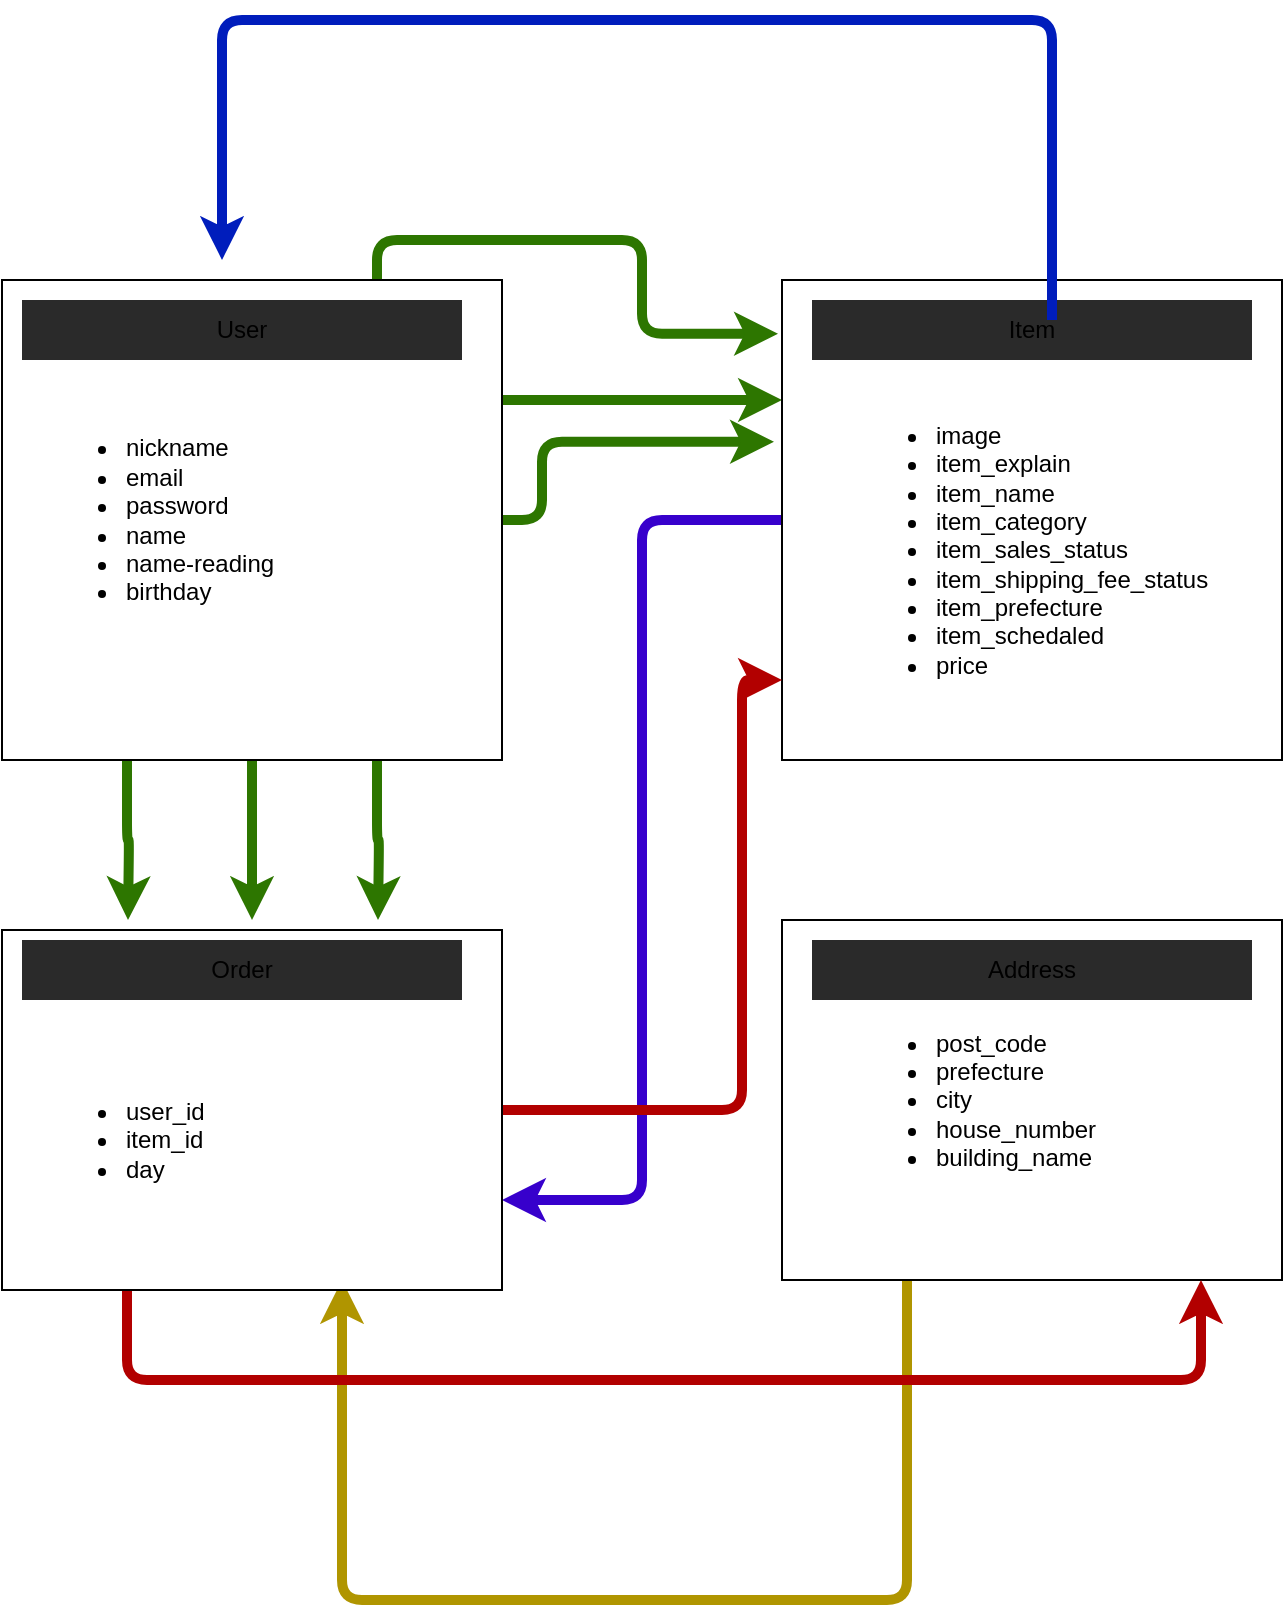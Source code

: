 <mxfile version="13.6.5">
    <diagram id="G8xU6lPmagr0DQLqDvlR" name="ページ1">
        <mxGraphModel dx="1016" dy="859" grid="1" gridSize="10" guides="1" tooltips="1" connect="1" arrows="1" fold="1" page="1" pageScale="1" pageWidth="827" pageHeight="1169" math="0" shadow="0">
            <root>
                <mxCell id="0"/>
                <mxCell id="1" parent="0"/>
                <mxCell id="2" style="edgeStyle=orthogonalEdgeStyle;rounded=1;sketch=0;orthogonalLoop=1;jettySize=auto;html=1;exitX=0.25;exitY=1;exitDx=0;exitDy=0;fillColor=#60a917;strokeColor=#2D7600;strokeWidth=5;" edge="1" parent="1" source="8">
                    <mxGeometry relative="1" as="geometry">
                        <mxPoint x="113" y="580" as="targetPoint"/>
                    </mxGeometry>
                </mxCell>
                <mxCell id="3" style="edgeStyle=orthogonalEdgeStyle;rounded=1;sketch=0;orthogonalLoop=1;jettySize=auto;html=1;exitX=0.75;exitY=1;exitDx=0;exitDy=0;fillColor=#60a917;strokeColor=#2D7600;strokeWidth=5;" edge="1" parent="1" source="8">
                    <mxGeometry relative="1" as="geometry">
                        <mxPoint x="238" y="580" as="targetPoint"/>
                    </mxGeometry>
                </mxCell>
                <mxCell id="4" style="edgeStyle=orthogonalEdgeStyle;rounded=1;sketch=0;orthogonalLoop=1;jettySize=auto;html=1;exitX=0.5;exitY=1;exitDx=0;exitDy=0;fillColor=#60a917;strokeColor=#2D7600;strokeWidth=5;" edge="1" parent="1" source="8">
                    <mxGeometry relative="1" as="geometry">
                        <mxPoint x="175" y="580" as="targetPoint"/>
                    </mxGeometry>
                </mxCell>
                <mxCell id="5" style="edgeStyle=orthogonalEdgeStyle;rounded=1;sketch=0;orthogonalLoop=1;jettySize=auto;html=1;exitX=1;exitY=0.25;exitDx=0;exitDy=0;entryX=0;entryY=0.25;entryDx=0;entryDy=0;fillColor=#60a917;strokeColor=#2D7600;strokeWidth=5;" edge="1" parent="1" source="8" target="11">
                    <mxGeometry relative="1" as="geometry"/>
                </mxCell>
                <mxCell id="6" style="edgeStyle=orthogonalEdgeStyle;rounded=1;sketch=0;orthogonalLoop=1;jettySize=auto;html=1;entryX=-0.016;entryY=0.337;entryDx=0;entryDy=0;entryPerimeter=0;fillColor=#60a917;strokeColor=#2D7600;strokeWidth=5;" edge="1" parent="1" source="8" target="11">
                    <mxGeometry relative="1" as="geometry">
                        <Array as="points">
                            <mxPoint x="320" y="380"/>
                            <mxPoint x="320" y="341"/>
                        </Array>
                    </mxGeometry>
                </mxCell>
                <mxCell id="7" style="edgeStyle=orthogonalEdgeStyle;rounded=1;sketch=0;orthogonalLoop=1;jettySize=auto;html=1;exitX=0.75;exitY=0;exitDx=0;exitDy=0;entryX=-0.008;entryY=0.112;entryDx=0;entryDy=0;entryPerimeter=0;fillColor=#60a917;strokeColor=#2D7600;strokeWidth=5;" edge="1" parent="1" source="8" target="11">
                    <mxGeometry relative="1" as="geometry"/>
                </mxCell>
                <mxCell id="8" value="" style="rounded=0;whiteSpace=wrap;html=1;sketch=0;" vertex="1" parent="1">
                    <mxGeometry x="50" y="260" width="250" height="240" as="geometry"/>
                </mxCell>
                <mxCell id="9" value="&lt;ul&gt;&lt;li&gt;nickname&lt;/li&gt;&lt;li&gt;email&lt;/li&gt;&lt;li&gt;password&lt;/li&gt;&lt;li&gt;name&lt;/li&gt;&lt;li&gt;name-reading&lt;/li&gt;&lt;li&gt;birthday&lt;/li&gt;&lt;/ul&gt;" style="text;html=1;whiteSpace=wrap;verticalAlign=middle;overflow=hidden;rounded=0;sketch=0;" vertex="1" parent="1">
                    <mxGeometry x="70" y="310" width="200" height="140" as="geometry"/>
                </mxCell>
                <mxCell id="10" style="edgeStyle=orthogonalEdgeStyle;rounded=1;sketch=0;orthogonalLoop=1;jettySize=auto;html=1;entryX=1;entryY=0.75;entryDx=0;entryDy=0;fillColor=#6a00ff;strokeColor=#3700CC;strokeWidth=5;" edge="1" parent="1" source="11" target="16">
                    <mxGeometry relative="1" as="geometry"/>
                </mxCell>
                <mxCell id="11" value="" style="rounded=0;whiteSpace=wrap;html=1;sketch=0;" vertex="1" parent="1">
                    <mxGeometry x="440" y="260" width="250" height="240" as="geometry"/>
                </mxCell>
                <mxCell id="12" style="edgeStyle=orthogonalEdgeStyle;rounded=1;sketch=0;orthogonalLoop=1;jettySize=auto;html=1;exitX=0.25;exitY=1;exitDx=0;exitDy=0;strokeWidth=5;fillColor=#e3c800;strokeColor=#B09500;" edge="1" parent="1" source="13" target="21">
                    <mxGeometry relative="1" as="geometry">
                        <Array as="points">
                            <mxPoint x="503" y="920"/>
                            <mxPoint x="220" y="920"/>
                        </Array>
                    </mxGeometry>
                </mxCell>
                <mxCell id="13" value="" style="rounded=0;whiteSpace=wrap;html=1;sketch=0;" vertex="1" parent="1">
                    <mxGeometry x="440" y="580" width="250" height="180" as="geometry"/>
                </mxCell>
                <mxCell id="14" style="edgeStyle=orthogonalEdgeStyle;rounded=1;sketch=0;orthogonalLoop=1;jettySize=auto;html=1;fillColor=#e51400;strokeColor=#B20000;strokeWidth=5;" edge="1" parent="1" source="16">
                    <mxGeometry relative="1" as="geometry">
                        <mxPoint x="440" y="460" as="targetPoint"/>
                        <Array as="points">
                            <mxPoint x="420" y="675"/>
                            <mxPoint x="420" y="460"/>
                        </Array>
                    </mxGeometry>
                </mxCell>
                <mxCell id="15" style="edgeStyle=orthogonalEdgeStyle;rounded=1;sketch=0;orthogonalLoop=1;jettySize=auto;html=1;exitX=0.25;exitY=1;exitDx=0;exitDy=0;entryX=0.838;entryY=1;entryDx=0;entryDy=0;entryPerimeter=0;strokeWidth=5;fillColor=#e51400;strokeColor=#B20000;" edge="1" parent="1" source="16" target="13">
                    <mxGeometry relative="1" as="geometry">
                        <Array as="points">
                            <mxPoint x="113" y="810"/>
                            <mxPoint x="650" y="810"/>
                        </Array>
                    </mxGeometry>
                </mxCell>
                <mxCell id="16" value="" style="rounded=0;whiteSpace=wrap;html=1;sketch=0;" vertex="1" parent="1">
                    <mxGeometry x="50" y="585" width="250" height="180" as="geometry"/>
                </mxCell>
                <mxCell id="17" value="User" style="text;html=1;align=center;verticalAlign=middle;whiteSpace=wrap;rounded=0;sketch=0;fillColor=#2a2a2a;" vertex="1" parent="1">
                    <mxGeometry x="60" y="270" width="220" height="30" as="geometry"/>
                </mxCell>
                <mxCell id="18" value="Item" style="text;html=1;align=center;verticalAlign=middle;whiteSpace=wrap;rounded=0;sketch=0;fillColor=#2a2a2a;" vertex="1" parent="1">
                    <mxGeometry x="455" y="270" width="220" height="30" as="geometry"/>
                </mxCell>
                <mxCell id="19" value="Address" style="text;html=1;align=center;verticalAlign=middle;whiteSpace=wrap;rounded=0;sketch=0;fillColor=#2a2a2a;" vertex="1" parent="1">
                    <mxGeometry x="455" y="590" width="220" height="30" as="geometry"/>
                </mxCell>
                <mxCell id="20" value="Order" style="text;html=1;align=center;verticalAlign=middle;whiteSpace=wrap;rounded=0;sketch=0;fillColor=#2a2a2a;" vertex="1" parent="1">
                    <mxGeometry x="60" y="590" width="220" height="30" as="geometry"/>
                </mxCell>
                <mxCell id="21" value="&lt;ul&gt;&lt;li&gt;user_id&lt;/li&gt;&lt;li&gt;item_id&lt;/li&gt;&lt;li&gt;day&lt;/li&gt;&lt;/ul&gt;" style="text;html=1;whiteSpace=wrap;verticalAlign=middle;overflow=hidden;rounded=0;sketch=0;" vertex="1" parent="1">
                    <mxGeometry x="70" y="620" width="200" height="140" as="geometry"/>
                </mxCell>
                <mxCell id="22" value="&lt;ul&gt;&lt;li&gt;post_code&lt;/li&gt;&lt;li&gt;prefecture&lt;/li&gt;&lt;li&gt;city&lt;/li&gt;&lt;li&gt;house_number&lt;/li&gt;&lt;li&gt;building_name&lt;/li&gt;&lt;/ul&gt;" style="text;html=1;whiteSpace=wrap;verticalAlign=middle;overflow=hidden;rounded=0;sketch=0;" vertex="1" parent="1">
                    <mxGeometry x="475" y="600" width="200" height="140" as="geometry"/>
                </mxCell>
                <mxCell id="23" style="edgeStyle=orthogonalEdgeStyle;rounded=1;sketch=0;orthogonalLoop=1;jettySize=auto;html=1;fillColor=#0050ef;strokeColor=#001DBC;strokeWidth=5;" edge="1" parent="1" source="24">
                    <mxGeometry relative="1" as="geometry">
                        <mxPoint x="160" y="250" as="targetPoint"/>
                        <Array as="points">
                            <mxPoint x="575" y="130"/>
                            <mxPoint x="160" y="130"/>
                        </Array>
                    </mxGeometry>
                </mxCell>
                <mxCell id="24" value="&lt;ul&gt;&lt;li&gt;image&lt;/li&gt;&lt;li&gt;item_explain&lt;/li&gt;&lt;li&gt;item_name&lt;/li&gt;&lt;li&gt;item_category&lt;/li&gt;&lt;li&gt;item_sales_status&lt;/li&gt;&lt;li&gt;item_shipping_fee_status&lt;/li&gt;&lt;li&gt;item_prefecture&lt;/li&gt;&lt;li&gt;item_schedaled&lt;/li&gt;&lt;li&gt;price&lt;/li&gt;&lt;/ul&gt;" style="text;html=1;whiteSpace=wrap;verticalAlign=middle;overflow=hidden;rounded=0;sketch=0;" vertex="1" parent="1">
                    <mxGeometry x="475" y="280" width="200" height="230" as="geometry"/>
                </mxCell>
            </root>
        </mxGraphModel>
    </diagram>
</mxfile>